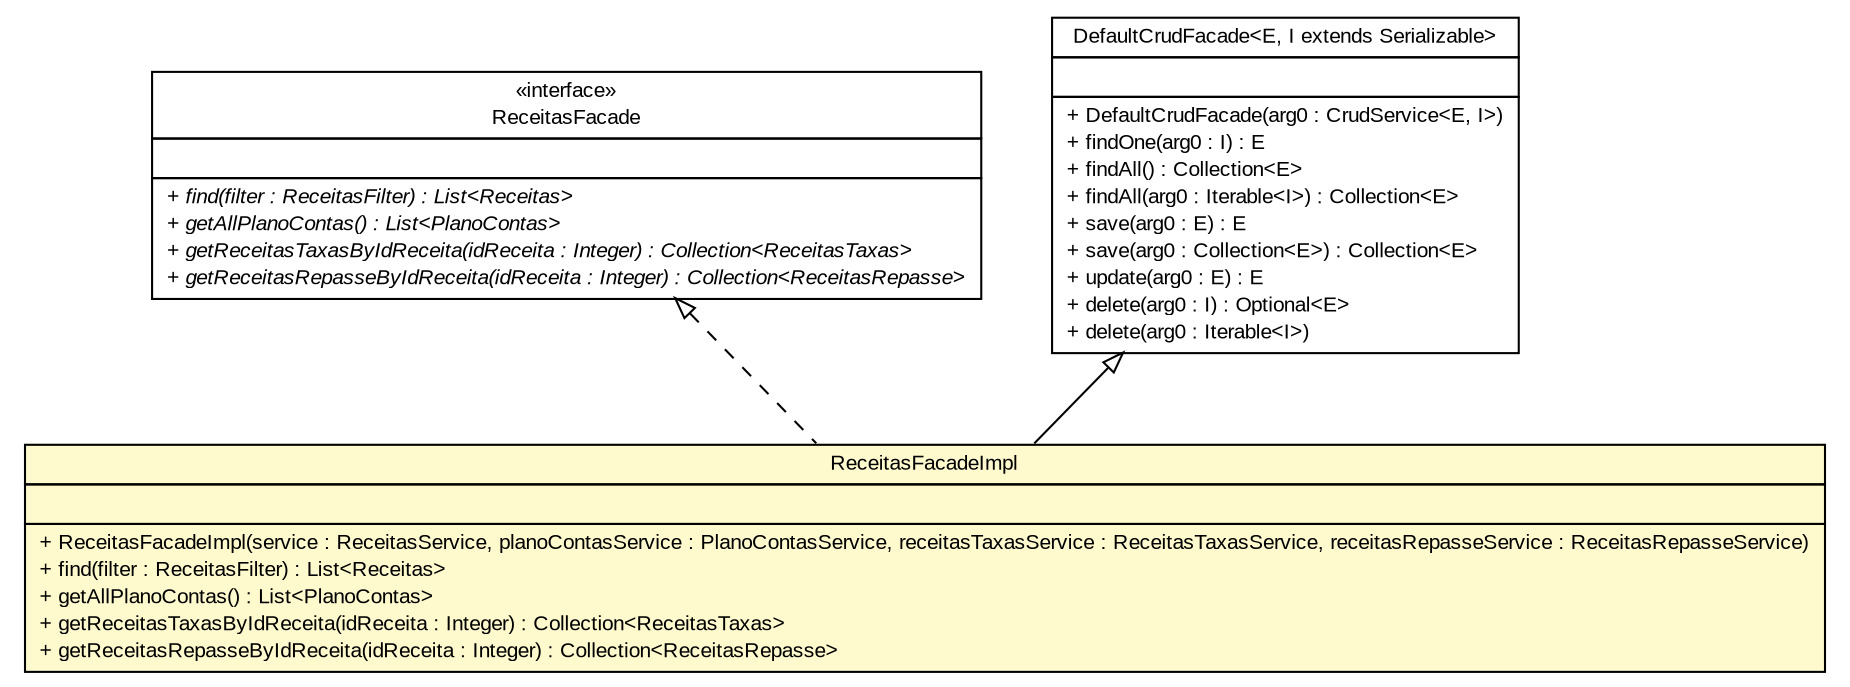 #!/usr/local/bin/dot
#
# Class diagram 
# Generated by UMLGraph version R5_6 (http://www.umlgraph.org/)
#

digraph G {
	edge [fontname="arial",fontsize=10,labelfontname="arial",labelfontsize=10];
	node [fontname="arial",fontsize=10,shape=plaintext];
	nodesep=0.25;
	ranksep=0.5;
	// br.gov.to.sefaz.arr.parametros.business.facade.ReceitasFacade
	c28611 [label=<<table title="br.gov.to.sefaz.arr.parametros.business.facade.ReceitasFacade" border="0" cellborder="1" cellspacing="0" cellpadding="2" port="p" href="../ReceitasFacade.html">
		<tr><td><table border="0" cellspacing="0" cellpadding="1">
<tr><td align="center" balign="center"> &#171;interface&#187; </td></tr>
<tr><td align="center" balign="center"> ReceitasFacade </td></tr>
		</table></td></tr>
		<tr><td><table border="0" cellspacing="0" cellpadding="1">
<tr><td align="left" balign="left">  </td></tr>
		</table></td></tr>
		<tr><td><table border="0" cellspacing="0" cellpadding="1">
<tr><td align="left" balign="left"><font face="arial italic" point-size="10.0"> + find(filter : ReceitasFilter) : List&lt;Receitas&gt; </font></td></tr>
<tr><td align="left" balign="left"><font face="arial italic" point-size="10.0"> + getAllPlanoContas() : List&lt;PlanoContas&gt; </font></td></tr>
<tr><td align="left" balign="left"><font face="arial italic" point-size="10.0"> + getReceitasTaxasByIdReceita(idReceita : Integer) : Collection&lt;ReceitasTaxas&gt; </font></td></tr>
<tr><td align="left" balign="left"><font face="arial italic" point-size="10.0"> + getReceitasRepasseByIdReceita(idReceita : Integer) : Collection&lt;ReceitasRepasse&gt; </font></td></tr>
		</table></td></tr>
		</table>>, URL="../ReceitasFacade.html", fontname="arial", fontcolor="black", fontsize=10.0];
	// br.gov.to.sefaz.arr.parametros.business.facade.impl.ReceitasFacadeImpl
	c28621 [label=<<table title="br.gov.to.sefaz.arr.parametros.business.facade.impl.ReceitasFacadeImpl" border="0" cellborder="1" cellspacing="0" cellpadding="2" port="p" bgcolor="lemonChiffon" href="./ReceitasFacadeImpl.html">
		<tr><td><table border="0" cellspacing="0" cellpadding="1">
<tr><td align="center" balign="center"> ReceitasFacadeImpl </td></tr>
		</table></td></tr>
		<tr><td><table border="0" cellspacing="0" cellpadding="1">
<tr><td align="left" balign="left">  </td></tr>
		</table></td></tr>
		<tr><td><table border="0" cellspacing="0" cellpadding="1">
<tr><td align="left" balign="left"> + ReceitasFacadeImpl(service : ReceitasService, planoContasService : PlanoContasService, receitasTaxasService : ReceitasTaxasService, receitasRepasseService : ReceitasRepasseService) </td></tr>
<tr><td align="left" balign="left"> + find(filter : ReceitasFilter) : List&lt;Receitas&gt; </td></tr>
<tr><td align="left" balign="left"> + getAllPlanoContas() : List&lt;PlanoContas&gt; </td></tr>
<tr><td align="left" balign="left"> + getReceitasTaxasByIdReceita(idReceita : Integer) : Collection&lt;ReceitasTaxas&gt; </td></tr>
<tr><td align="left" balign="left"> + getReceitasRepasseByIdReceita(idReceita : Integer) : Collection&lt;ReceitasRepasse&gt; </td></tr>
		</table></td></tr>
		</table>>, URL="./ReceitasFacadeImpl.html", fontname="arial", fontcolor="black", fontsize=10.0];
	//br.gov.to.sefaz.arr.parametros.business.facade.impl.ReceitasFacadeImpl extends br.gov.to.sefaz.business.facade.impl.DefaultCrudFacade<br.gov.to.sefaz.arr.parametros.persistence.entity.Receitas, java.lang.Integer>
	c28793:p -> c28621:p [dir=back,arrowtail=empty];
	//br.gov.to.sefaz.arr.parametros.business.facade.impl.ReceitasFacadeImpl implements br.gov.to.sefaz.arr.parametros.business.facade.ReceitasFacade
	c28611:p -> c28621:p [dir=back,arrowtail=empty,style=dashed];
	// br.gov.to.sefaz.business.facade.impl.DefaultCrudFacade<E, I extends java.io.Serializable>
	c28793 [label=<<table title="br.gov.to.sefaz.business.facade.impl.DefaultCrudFacade" border="0" cellborder="1" cellspacing="0" cellpadding="2" port="p" href="http://java.sun.com/j2se/1.4.2/docs/api/br/gov/to/sefaz/business/facade/impl/DefaultCrudFacade.html">
		<tr><td><table border="0" cellspacing="0" cellpadding="1">
<tr><td align="center" balign="center"> DefaultCrudFacade&lt;E, I extends Serializable&gt; </td></tr>
		</table></td></tr>
		<tr><td><table border="0" cellspacing="0" cellpadding="1">
<tr><td align="left" balign="left">  </td></tr>
		</table></td></tr>
		<tr><td><table border="0" cellspacing="0" cellpadding="1">
<tr><td align="left" balign="left"> + DefaultCrudFacade(arg0 : CrudService&lt;E, I&gt;) </td></tr>
<tr><td align="left" balign="left"> + findOne(arg0 : I) : E </td></tr>
<tr><td align="left" balign="left"> + findAll() : Collection&lt;E&gt; </td></tr>
<tr><td align="left" balign="left"> + findAll(arg0 : Iterable&lt;I&gt;) : Collection&lt;E&gt; </td></tr>
<tr><td align="left" balign="left"> + save(arg0 : E) : E </td></tr>
<tr><td align="left" balign="left"> + save(arg0 : Collection&lt;E&gt;) : Collection&lt;E&gt; </td></tr>
<tr><td align="left" balign="left"> + update(arg0 : E) : E </td></tr>
<tr><td align="left" balign="left"> + delete(arg0 : I) : Optional&lt;E&gt; </td></tr>
<tr><td align="left" balign="left"> + delete(arg0 : Iterable&lt;I&gt;) </td></tr>
		</table></td></tr>
		</table>>, URL="http://java.sun.com/j2se/1.4.2/docs/api/br/gov/to/sefaz/business/facade/impl/DefaultCrudFacade.html", fontname="arial", fontcolor="black", fontsize=10.0];
}

